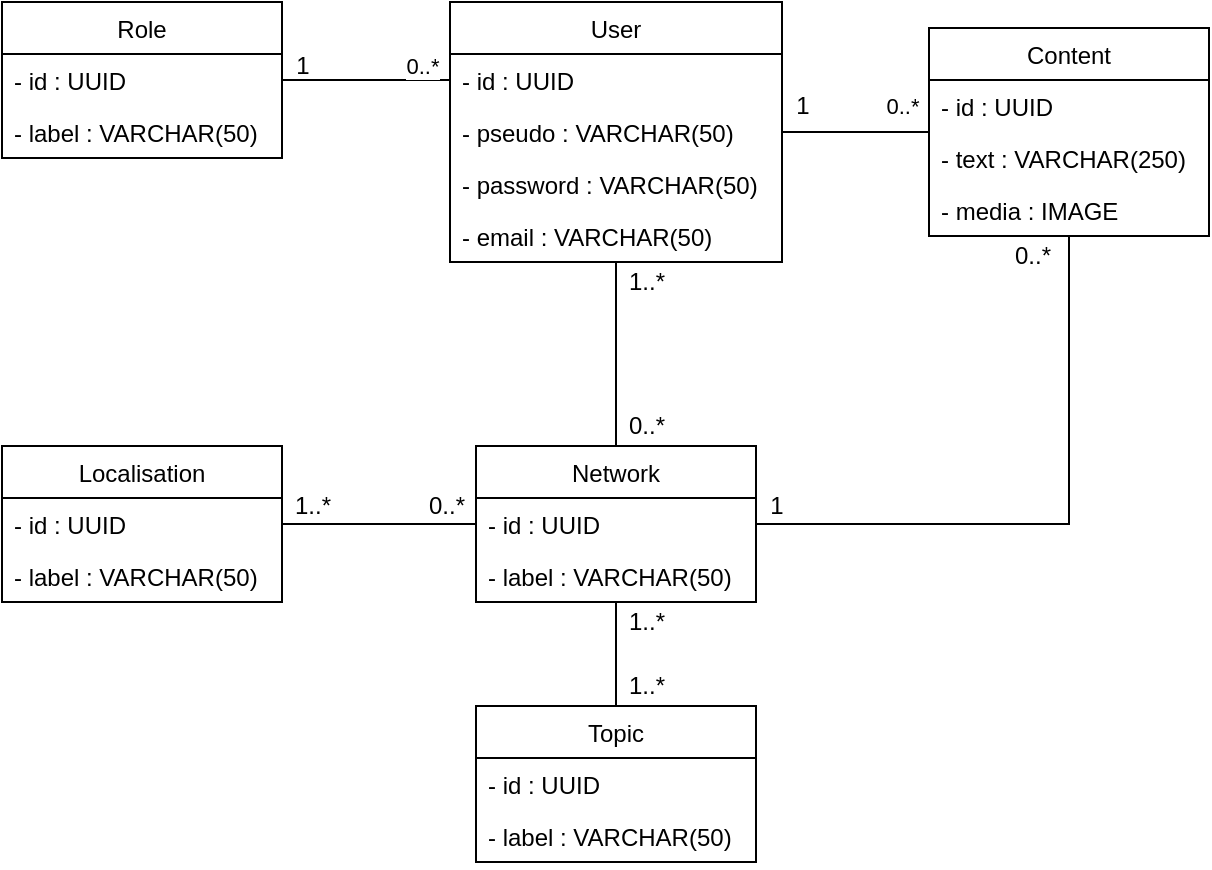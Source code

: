 <mxfile version="14.4.3" type="device"><diagram id="XkZy1xkA4ga8fs9HYq93" name="Page-1"><mxGraphModel dx="1024" dy="601" grid="0" gridSize="10" guides="1" tooltips="1" connect="1" arrows="1" fold="1" page="1" pageScale="1" pageWidth="827" pageHeight="1169" background="none" math="0" shadow="0"><root><mxCell id="0"/><mxCell id="1" parent="0"/><mxCell id="A4i08aSLdWl1Sc-Q1RM4-1" value="Role" style="swimlane;fontStyle=0;childLayout=stackLayout;horizontal=1;startSize=26;fillColor=none;horizontalStack=0;resizeParent=1;resizeParentMax=0;resizeLast=0;collapsible=1;marginBottom=0;" parent="1" vertex="1"><mxGeometry x="50" y="118" width="140" height="78" as="geometry"/></mxCell><mxCell id="A4i08aSLdWl1Sc-Q1RM4-2" value="- id : UUID" style="text;strokeColor=none;fillColor=none;align=left;verticalAlign=top;spacingLeft=4;spacingRight=4;overflow=hidden;rotatable=0;points=[[0,0.5],[1,0.5]];portConstraint=eastwest;" parent="A4i08aSLdWl1Sc-Q1RM4-1" vertex="1"><mxGeometry y="26" width="140" height="26" as="geometry"/></mxCell><mxCell id="A4i08aSLdWl1Sc-Q1RM4-3" value="- label : VARCHAR(50)" style="text;strokeColor=none;fillColor=none;align=left;verticalAlign=top;spacingLeft=4;spacingRight=4;overflow=hidden;rotatable=0;points=[[0,0.5],[1,0.5]];portConstraint=eastwest;" parent="A4i08aSLdWl1Sc-Q1RM4-1" vertex="1"><mxGeometry y="52" width="140" height="26" as="geometry"/></mxCell><mxCell id="A4i08aSLdWl1Sc-Q1RM4-5" value="User" style="swimlane;fontStyle=0;childLayout=stackLayout;horizontal=1;startSize=26;fillColor=none;horizontalStack=0;resizeParent=1;resizeParentMax=0;resizeLast=0;collapsible=1;marginBottom=0;" parent="1" vertex="1"><mxGeometry x="274" y="118" width="166" height="130" as="geometry"><mxRectangle x="274" y="118" width="53" height="26" as="alternateBounds"/></mxGeometry></mxCell><mxCell id="A4i08aSLdWl1Sc-Q1RM4-6" value="- id : UUID" style="text;strokeColor=none;fillColor=none;align=left;verticalAlign=top;spacingLeft=4;spacingRight=4;overflow=hidden;rotatable=0;points=[[0,0.5],[1,0.5]];portConstraint=eastwest;" parent="A4i08aSLdWl1Sc-Q1RM4-5" vertex="1"><mxGeometry y="26" width="166" height="26" as="geometry"/></mxCell><mxCell id="A4i08aSLdWl1Sc-Q1RM4-7" value="- pseudo : VARCHAR(50)" style="text;strokeColor=none;fillColor=none;align=left;verticalAlign=top;spacingLeft=4;spacingRight=4;overflow=hidden;rotatable=0;points=[[0,0.5],[1,0.5]];portConstraint=eastwest;" parent="A4i08aSLdWl1Sc-Q1RM4-5" vertex="1"><mxGeometry y="52" width="166" height="26" as="geometry"/></mxCell><mxCell id="A4i08aSLdWl1Sc-Q1RM4-8" value="- password : VARCHAR(50)" style="text;strokeColor=none;fillColor=none;align=left;verticalAlign=top;spacingLeft=4;spacingRight=4;overflow=hidden;rotatable=0;points=[[0,0.5],[1,0.5]];portConstraint=eastwest;" parent="A4i08aSLdWl1Sc-Q1RM4-5" vertex="1"><mxGeometry y="78" width="166" height="26" as="geometry"/></mxCell><mxCell id="A4i08aSLdWl1Sc-Q1RM4-40" value="- email : VARCHAR(50)" style="text;strokeColor=none;fillColor=none;align=left;verticalAlign=top;spacingLeft=4;spacingRight=4;overflow=hidden;rotatable=0;points=[[0,0.5],[1,0.5]];portConstraint=eastwest;" parent="A4i08aSLdWl1Sc-Q1RM4-5" vertex="1"><mxGeometry y="104" width="166" height="26" as="geometry"/></mxCell><mxCell id="A4i08aSLdWl1Sc-Q1RM4-32" style="edgeStyle=orthogonalEdgeStyle;rounded=0;orthogonalLoop=1;jettySize=auto;html=1;exitX=0.5;exitY=1;exitDx=0;exitDy=0;entryX=0.5;entryY=0;entryDx=0;entryDy=0;endArrow=none;endFill=0;" parent="1" source="A4i08aSLdWl1Sc-Q1RM4-9" target="A4i08aSLdWl1Sc-Q1RM4-17" edge="1"><mxGeometry relative="1" as="geometry"/></mxCell><mxCell id="A4i08aSLdWl1Sc-Q1RM4-9" value="Network" style="swimlane;fontStyle=0;childLayout=stackLayout;horizontal=1;startSize=26;fillColor=none;horizontalStack=0;resizeParent=1;resizeParentMax=0;resizeLast=0;collapsible=1;marginBottom=0;" parent="1" vertex="1"><mxGeometry x="287" y="340" width="140" height="78" as="geometry"/></mxCell><mxCell id="A4i08aSLdWl1Sc-Q1RM4-10" value="- id : UUID" style="text;strokeColor=none;fillColor=none;align=left;verticalAlign=top;spacingLeft=4;spacingRight=4;overflow=hidden;rotatable=0;points=[[0,0.5],[1,0.5]];portConstraint=eastwest;" parent="A4i08aSLdWl1Sc-Q1RM4-9" vertex="1"><mxGeometry y="26" width="140" height="26" as="geometry"/></mxCell><mxCell id="A4i08aSLdWl1Sc-Q1RM4-11" value="- label : VARCHAR(50)" style="text;strokeColor=none;fillColor=none;align=left;verticalAlign=top;spacingLeft=4;spacingRight=4;overflow=hidden;rotatable=0;points=[[0,0.5],[1,0.5]];portConstraint=eastwest;" parent="A4i08aSLdWl1Sc-Q1RM4-9" vertex="1"><mxGeometry y="52" width="140" height="26" as="geometry"/></mxCell><mxCell id="A4i08aSLdWl1Sc-Q1RM4-13" value="Content" style="swimlane;fontStyle=0;childLayout=stackLayout;horizontal=1;startSize=26;fillColor=none;horizontalStack=0;resizeParent=1;resizeParentMax=0;resizeLast=0;collapsible=1;marginBottom=0;" parent="1" vertex="1"><mxGeometry x="513.5" y="131" width="140" height="104" as="geometry"/></mxCell><mxCell id="A4i08aSLdWl1Sc-Q1RM4-14" value="- id : UUID" style="text;strokeColor=none;fillColor=none;align=left;verticalAlign=top;spacingLeft=4;spacingRight=4;overflow=hidden;rotatable=0;points=[[0,0.5],[1,0.5]];portConstraint=eastwest;" parent="A4i08aSLdWl1Sc-Q1RM4-13" vertex="1"><mxGeometry y="26" width="140" height="26" as="geometry"/></mxCell><mxCell id="A4i08aSLdWl1Sc-Q1RM4-15" value="- text : VARCHAR(250)" style="text;strokeColor=none;fillColor=none;align=left;verticalAlign=top;spacingLeft=4;spacingRight=4;overflow=hidden;rotatable=0;points=[[0,0.5],[1,0.5]];portConstraint=eastwest;" parent="A4i08aSLdWl1Sc-Q1RM4-13" vertex="1"><mxGeometry y="52" width="140" height="26" as="geometry"/></mxCell><mxCell id="A4i08aSLdWl1Sc-Q1RM4-16" value="- media : IMAGE" style="text;strokeColor=none;fillColor=none;align=left;verticalAlign=top;spacingLeft=4;spacingRight=4;overflow=hidden;rotatable=0;points=[[0,0.5],[1,0.5]];portConstraint=eastwest;" parent="A4i08aSLdWl1Sc-Q1RM4-13" vertex="1"><mxGeometry y="78" width="140" height="26" as="geometry"/></mxCell><mxCell id="A4i08aSLdWl1Sc-Q1RM4-17" value="Topic" style="swimlane;fontStyle=0;childLayout=stackLayout;horizontal=1;startSize=26;fillColor=none;horizontalStack=0;resizeParent=1;resizeParentMax=0;resizeLast=0;collapsible=1;marginBottom=0;" parent="1" vertex="1"><mxGeometry x="287" y="470" width="140" height="78" as="geometry"/></mxCell><mxCell id="A4i08aSLdWl1Sc-Q1RM4-18" value="- id : UUID" style="text;strokeColor=none;fillColor=none;align=left;verticalAlign=top;spacingLeft=4;spacingRight=4;overflow=hidden;rotatable=0;points=[[0,0.5],[1,0.5]];portConstraint=eastwest;" parent="A4i08aSLdWl1Sc-Q1RM4-17" vertex="1"><mxGeometry y="26" width="140" height="26" as="geometry"/></mxCell><mxCell id="A4i08aSLdWl1Sc-Q1RM4-19" value="- label : VARCHAR(50)" style="text;strokeColor=none;fillColor=none;align=left;verticalAlign=top;spacingLeft=4;spacingRight=4;overflow=hidden;rotatable=0;points=[[0,0.5],[1,0.5]];portConstraint=eastwest;" parent="A4i08aSLdWl1Sc-Q1RM4-17" vertex="1"><mxGeometry y="52" width="140" height="26" as="geometry"/></mxCell><mxCell id="A4i08aSLdWl1Sc-Q1RM4-21" value="Localisation" style="swimlane;fontStyle=0;childLayout=stackLayout;horizontal=1;startSize=26;fillColor=none;horizontalStack=0;resizeParent=1;resizeParentMax=0;resizeLast=0;collapsible=1;marginBottom=0;" parent="1" vertex="1"><mxGeometry x="50" y="340" width="140" height="78" as="geometry"/></mxCell><mxCell id="A4i08aSLdWl1Sc-Q1RM4-22" value="- id : UUID" style="text;strokeColor=none;fillColor=none;align=left;verticalAlign=top;spacingLeft=4;spacingRight=4;overflow=hidden;rotatable=0;points=[[0,0.5],[1,0.5]];portConstraint=eastwest;" parent="A4i08aSLdWl1Sc-Q1RM4-21" vertex="1"><mxGeometry y="26" width="140" height="26" as="geometry"/></mxCell><mxCell id="A4i08aSLdWl1Sc-Q1RM4-23" value="- label : VARCHAR(50)" style="text;strokeColor=none;fillColor=none;align=left;verticalAlign=top;spacingLeft=4;spacingRight=4;overflow=hidden;rotatable=0;points=[[0,0.5],[1,0.5]];portConstraint=eastwest;" parent="A4i08aSLdWl1Sc-Q1RM4-21" vertex="1"><mxGeometry y="52" width="140" height="26" as="geometry"/></mxCell><mxCell id="A4i08aSLdWl1Sc-Q1RM4-25" value="0..*" style="edgeStyle=orthogonalEdgeStyle;rounded=0;orthogonalLoop=1;jettySize=auto;html=1;exitX=1;exitY=0.5;exitDx=0;exitDy=0;entryX=0;entryY=0.5;entryDx=0;entryDy=0;endArrow=none;endFill=0;" parent="1" source="A4i08aSLdWl1Sc-Q1RM4-2" target="A4i08aSLdWl1Sc-Q1RM4-6" edge="1"><mxGeometry x="0.667" y="7" relative="1" as="geometry"><mxPoint as="offset"/></mxGeometry></mxCell><mxCell id="A4i08aSLdWl1Sc-Q1RM4-26" value="1" style="text;html=1;align=center;verticalAlign=middle;resizable=0;points=[];autosize=1;" parent="1" vertex="1"><mxGeometry x="190" y="140" width="20" height="20" as="geometry"/></mxCell><mxCell id="A4i08aSLdWl1Sc-Q1RM4-27" style="edgeStyle=orthogonalEdgeStyle;rounded=0;orthogonalLoop=1;jettySize=auto;html=1;endArrow=none;endFill=0;" parent="1" source="A4i08aSLdWl1Sc-Q1RM4-5" target="A4i08aSLdWl1Sc-Q1RM4-9" edge="1"><mxGeometry relative="1" as="geometry"><Array as="points"/></mxGeometry></mxCell><mxCell id="A4i08aSLdWl1Sc-Q1RM4-28" value="1..*" style="text;html=1;align=center;verticalAlign=middle;resizable=0;points=[];autosize=1;" parent="1" vertex="1"><mxGeometry x="356.5" y="248" width="30" height="20" as="geometry"/></mxCell><mxCell id="A4i08aSLdWl1Sc-Q1RM4-29" value="0..*" style="text;html=1;align=center;verticalAlign=middle;resizable=0;points=[];autosize=1;" parent="1" vertex="1"><mxGeometry x="356.5" y="320" width="30" height="20" as="geometry"/></mxCell><mxCell id="A4i08aSLdWl1Sc-Q1RM4-30" value="0..*" style="edgeStyle=orthogonalEdgeStyle;rounded=0;orthogonalLoop=1;jettySize=auto;html=1;endArrow=none;endFill=0;" parent="1" source="A4i08aSLdWl1Sc-Q1RM4-5" target="A4i08aSLdWl1Sc-Q1RM4-13" edge="1"><mxGeometry x="0.633" y="13" relative="1" as="geometry"><mxPoint x="230" y="89" as="sourcePoint"/><mxPoint x="284" y="89" as="targetPoint"/><mxPoint as="offset"/></mxGeometry></mxCell><mxCell id="A4i08aSLdWl1Sc-Q1RM4-31" value="1" style="text;html=1;align=center;verticalAlign=middle;resizable=0;points=[];autosize=1;" parent="1" vertex="1"><mxGeometry x="440" y="160" width="20" height="20" as="geometry"/></mxCell><mxCell id="A4i08aSLdWl1Sc-Q1RM4-34" value="1..*" style="text;html=1;align=center;verticalAlign=middle;resizable=0;points=[];autosize=1;" parent="1" vertex="1"><mxGeometry x="356.5" y="450" width="30" height="20" as="geometry"/></mxCell><mxCell id="A4i08aSLdWl1Sc-Q1RM4-35" value="1..*" style="text;html=1;align=center;verticalAlign=middle;resizable=0;points=[];autosize=1;" parent="1" vertex="1"><mxGeometry x="356.5" y="418" width="30" height="20" as="geometry"/></mxCell><mxCell id="A4i08aSLdWl1Sc-Q1RM4-36" style="edgeStyle=orthogonalEdgeStyle;rounded=0;orthogonalLoop=1;jettySize=auto;html=1;endArrow=none;endFill=0;" parent="1" source="A4i08aSLdWl1Sc-Q1RM4-9" target="A4i08aSLdWl1Sc-Q1RM4-21" edge="1"><mxGeometry relative="1" as="geometry"><mxPoint x="363.5" y="428" as="sourcePoint"/><mxPoint x="363.5" y="480" as="targetPoint"/></mxGeometry></mxCell><mxCell id="A4i08aSLdWl1Sc-Q1RM4-37" value="1..*" style="text;html=1;align=center;verticalAlign=middle;resizable=0;points=[];autosize=1;" parent="1" vertex="1"><mxGeometry x="190" y="360" width="30" height="20" as="geometry"/></mxCell><mxCell id="A4i08aSLdWl1Sc-Q1RM4-38" value="0..*" style="text;html=1;align=center;verticalAlign=middle;resizable=0;points=[];autosize=1;" parent="1" vertex="1"><mxGeometry x="257" y="360" width="30" height="20" as="geometry"/></mxCell><mxCell id="A4i08aSLdWl1Sc-Q1RM4-42" style="edgeStyle=orthogonalEdgeStyle;rounded=0;orthogonalLoop=1;jettySize=auto;html=1;exitX=1;exitY=0.5;exitDx=0;exitDy=0;endArrow=none;endFill=0;" parent="1" source="A4i08aSLdWl1Sc-Q1RM4-10" target="A4i08aSLdWl1Sc-Q1RM4-13" edge="1"><mxGeometry relative="1" as="geometry"/></mxCell><mxCell id="A4i08aSLdWl1Sc-Q1RM4-43" value="0..*" style="text;html=1;align=center;verticalAlign=middle;resizable=0;points=[];autosize=1;" parent="1" vertex="1"><mxGeometry x="550" y="235" width="30" height="20" as="geometry"/></mxCell><mxCell id="A4i08aSLdWl1Sc-Q1RM4-44" value="1" style="text;html=1;align=center;verticalAlign=middle;resizable=0;points=[];autosize=1;" parent="1" vertex="1"><mxGeometry x="427" y="360" width="20" height="20" as="geometry"/></mxCell></root></mxGraphModel></diagram></mxfile>
